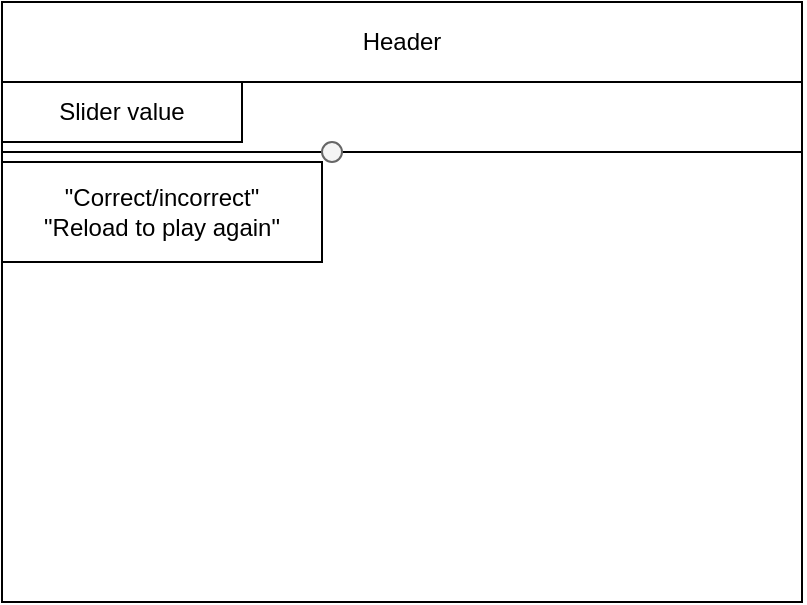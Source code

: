<mxfile>
    <diagram id="pIaEtrtLPv3HG8r1JEND" name="Page-1">
        <mxGraphModel dx="1018" dy="700" grid="1" gridSize="10" guides="1" tooltips="1" connect="1" arrows="1" fold="1" page="1" pageScale="1" pageWidth="850" pageHeight="1100" math="0" shadow="0">
            <root>
                <mxCell id="0"/>
                <mxCell id="1" parent="0"/>
                <mxCell id="2" value="" style="rounded=0;whiteSpace=wrap;html=1;" parent="1" vertex="1">
                    <mxGeometry x="80" y="80" width="400" height="300" as="geometry"/>
                </mxCell>
                <mxCell id="3" value="Header" style="rounded=0;whiteSpace=wrap;html=1;" parent="1" vertex="1">
                    <mxGeometry x="80" y="80" width="400" height="40" as="geometry"/>
                </mxCell>
                <mxCell id="6" value="" style="endArrow=none;html=1;exitX=0;exitY=0.25;exitDx=0;exitDy=0;entryX=1;entryY=0.25;entryDx=0;entryDy=0;" edge="1" parent="1" source="2" target="2">
                    <mxGeometry width="50" height="50" relative="1" as="geometry">
                        <mxPoint x="400" y="380" as="sourcePoint"/>
                        <mxPoint x="450" y="330" as="targetPoint"/>
                        <Array as="points"/>
                    </mxGeometry>
                </mxCell>
                <mxCell id="7" value="" style="ellipse;whiteSpace=wrap;html=1;aspect=fixed;fillColor=#f5f5f5;strokeColor=#666666;fontColor=#333333;" vertex="1" parent="1">
                    <mxGeometry x="240" y="150" width="10" height="10" as="geometry"/>
                </mxCell>
                <mxCell id="10" value="Slider value" style="rounded=0;whiteSpace=wrap;html=1;" vertex="1" parent="1">
                    <mxGeometry x="80" y="120" width="120" height="30" as="geometry"/>
                </mxCell>
                <mxCell id="11" value="&quot;Correct/incorrect&quot;&lt;br&gt;&quot;Reload to play again&quot;" style="rounded=0;whiteSpace=wrap;html=1;" vertex="1" parent="1">
                    <mxGeometry x="80" y="160" width="160" height="50" as="geometry"/>
                </mxCell>
            </root>
        </mxGraphModel>
    </diagram>
</mxfile>